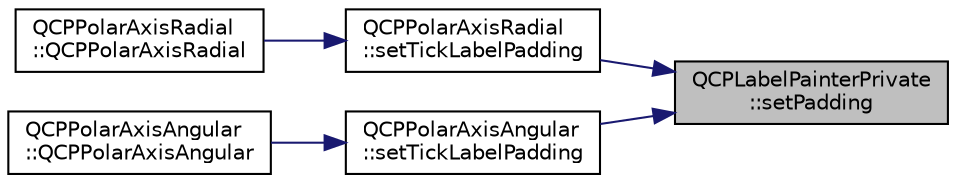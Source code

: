 digraph "QCPLabelPainterPrivate::setPadding"
{
 // LATEX_PDF_SIZE
  edge [fontname="Helvetica",fontsize="10",labelfontname="Helvetica",labelfontsize="10"];
  node [fontname="Helvetica",fontsize="10",shape=record];
  rankdir="RL";
  Node1 [label="QCPLabelPainterPrivate\l::setPadding",height=0.2,width=0.4,color="black", fillcolor="grey75", style="filled", fontcolor="black",tooltip=" "];
  Node1 -> Node2 [dir="back",color="midnightblue",fontsize="10",style="solid",fontname="Helvetica"];
  Node2 [label="QCPPolarAxisRadial\l::setTickLabelPadding",height=0.2,width=0.4,color="black", fillcolor="white", style="filled",URL="$classQCPPolarAxisRadial.html#a9df8e97dd9a57cc40f06bc2e6023171f",tooltip=" "];
  Node2 -> Node3 [dir="back",color="midnightblue",fontsize="10",style="solid",fontname="Helvetica"];
  Node3 [label="QCPPolarAxisRadial\l::QCPPolarAxisRadial",height=0.2,width=0.4,color="black", fillcolor="white", style="filled",URL="$classQCPPolarAxisRadial.html#acd7247b9f2196e1053f236b950a13b60",tooltip=" "];
  Node1 -> Node4 [dir="back",color="midnightblue",fontsize="10",style="solid",fontname="Helvetica"];
  Node4 [label="QCPPolarAxisAngular\l::setTickLabelPadding",height=0.2,width=0.4,color="black", fillcolor="white", style="filled",URL="$classQCPPolarAxisAngular.html#ad7bfedb138fedcdd19ce574baedd4f3f",tooltip=" "];
  Node4 -> Node5 [dir="back",color="midnightblue",fontsize="10",style="solid",fontname="Helvetica"];
  Node5 [label="QCPPolarAxisAngular\l::QCPPolarAxisAngular",height=0.2,width=0.4,color="black", fillcolor="white", style="filled",URL="$classQCPPolarAxisAngular.html#afd2ca3525663193c15bc876a293ceb24",tooltip=" "];
}

